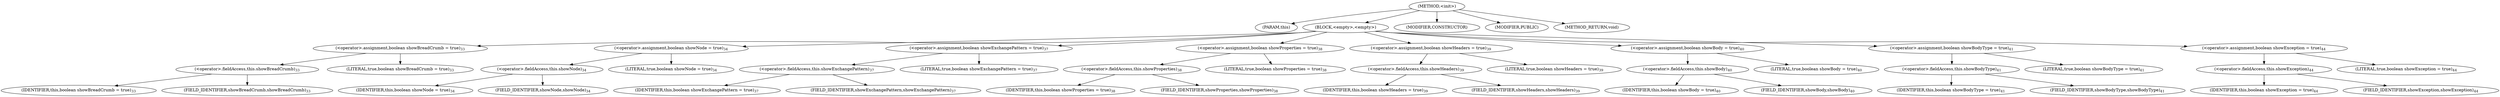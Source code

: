 digraph "&lt;init&gt;" {  
"872" [label = <(METHOD,&lt;init&gt;)> ]
"873" [label = <(PARAM,this)> ]
"874" [label = <(BLOCK,&lt;empty&gt;,&lt;empty&gt;)> ]
"875" [label = <(&lt;operator&gt;.assignment,boolean showBreadCrumb = true)<SUB>33</SUB>> ]
"876" [label = <(&lt;operator&gt;.fieldAccess,this.showBreadCrumb)<SUB>33</SUB>> ]
"877" [label = <(IDENTIFIER,this,boolean showBreadCrumb = true)<SUB>33</SUB>> ]
"878" [label = <(FIELD_IDENTIFIER,showBreadCrumb,showBreadCrumb)<SUB>33</SUB>> ]
"879" [label = <(LITERAL,true,boolean showBreadCrumb = true)<SUB>33</SUB>> ]
"880" [label = <(&lt;operator&gt;.assignment,boolean showNode = true)<SUB>34</SUB>> ]
"881" [label = <(&lt;operator&gt;.fieldAccess,this.showNode)<SUB>34</SUB>> ]
"882" [label = <(IDENTIFIER,this,boolean showNode = true)<SUB>34</SUB>> ]
"883" [label = <(FIELD_IDENTIFIER,showNode,showNode)<SUB>34</SUB>> ]
"884" [label = <(LITERAL,true,boolean showNode = true)<SUB>34</SUB>> ]
"885" [label = <(&lt;operator&gt;.assignment,boolean showExchangePattern = true)<SUB>37</SUB>> ]
"886" [label = <(&lt;operator&gt;.fieldAccess,this.showExchangePattern)<SUB>37</SUB>> ]
"887" [label = <(IDENTIFIER,this,boolean showExchangePattern = true)<SUB>37</SUB>> ]
"888" [label = <(FIELD_IDENTIFIER,showExchangePattern,showExchangePattern)<SUB>37</SUB>> ]
"889" [label = <(LITERAL,true,boolean showExchangePattern = true)<SUB>37</SUB>> ]
"890" [label = <(&lt;operator&gt;.assignment,boolean showProperties = true)<SUB>38</SUB>> ]
"891" [label = <(&lt;operator&gt;.fieldAccess,this.showProperties)<SUB>38</SUB>> ]
"892" [label = <(IDENTIFIER,this,boolean showProperties = true)<SUB>38</SUB>> ]
"893" [label = <(FIELD_IDENTIFIER,showProperties,showProperties)<SUB>38</SUB>> ]
"894" [label = <(LITERAL,true,boolean showProperties = true)<SUB>38</SUB>> ]
"895" [label = <(&lt;operator&gt;.assignment,boolean showHeaders = true)<SUB>39</SUB>> ]
"896" [label = <(&lt;operator&gt;.fieldAccess,this.showHeaders)<SUB>39</SUB>> ]
"897" [label = <(IDENTIFIER,this,boolean showHeaders = true)<SUB>39</SUB>> ]
"898" [label = <(FIELD_IDENTIFIER,showHeaders,showHeaders)<SUB>39</SUB>> ]
"899" [label = <(LITERAL,true,boolean showHeaders = true)<SUB>39</SUB>> ]
"900" [label = <(&lt;operator&gt;.assignment,boolean showBody = true)<SUB>40</SUB>> ]
"901" [label = <(&lt;operator&gt;.fieldAccess,this.showBody)<SUB>40</SUB>> ]
"902" [label = <(IDENTIFIER,this,boolean showBody = true)<SUB>40</SUB>> ]
"903" [label = <(FIELD_IDENTIFIER,showBody,showBody)<SUB>40</SUB>> ]
"904" [label = <(LITERAL,true,boolean showBody = true)<SUB>40</SUB>> ]
"905" [label = <(&lt;operator&gt;.assignment,boolean showBodyType = true)<SUB>41</SUB>> ]
"906" [label = <(&lt;operator&gt;.fieldAccess,this.showBodyType)<SUB>41</SUB>> ]
"907" [label = <(IDENTIFIER,this,boolean showBodyType = true)<SUB>41</SUB>> ]
"908" [label = <(FIELD_IDENTIFIER,showBodyType,showBodyType)<SUB>41</SUB>> ]
"909" [label = <(LITERAL,true,boolean showBodyType = true)<SUB>41</SUB>> ]
"910" [label = <(&lt;operator&gt;.assignment,boolean showException = true)<SUB>44</SUB>> ]
"911" [label = <(&lt;operator&gt;.fieldAccess,this.showException)<SUB>44</SUB>> ]
"912" [label = <(IDENTIFIER,this,boolean showException = true)<SUB>44</SUB>> ]
"913" [label = <(FIELD_IDENTIFIER,showException,showException)<SUB>44</SUB>> ]
"914" [label = <(LITERAL,true,boolean showException = true)<SUB>44</SUB>> ]
"915" [label = <(MODIFIER,CONSTRUCTOR)> ]
"916" [label = <(MODIFIER,PUBLIC)> ]
"917" [label = <(METHOD_RETURN,void)> ]
  "872" -> "873" 
  "872" -> "874" 
  "872" -> "915" 
  "872" -> "916" 
  "872" -> "917" 
  "874" -> "875" 
  "874" -> "880" 
  "874" -> "885" 
  "874" -> "890" 
  "874" -> "895" 
  "874" -> "900" 
  "874" -> "905" 
  "874" -> "910" 
  "875" -> "876" 
  "875" -> "879" 
  "876" -> "877" 
  "876" -> "878" 
  "880" -> "881" 
  "880" -> "884" 
  "881" -> "882" 
  "881" -> "883" 
  "885" -> "886" 
  "885" -> "889" 
  "886" -> "887" 
  "886" -> "888" 
  "890" -> "891" 
  "890" -> "894" 
  "891" -> "892" 
  "891" -> "893" 
  "895" -> "896" 
  "895" -> "899" 
  "896" -> "897" 
  "896" -> "898" 
  "900" -> "901" 
  "900" -> "904" 
  "901" -> "902" 
  "901" -> "903" 
  "905" -> "906" 
  "905" -> "909" 
  "906" -> "907" 
  "906" -> "908" 
  "910" -> "911" 
  "910" -> "914" 
  "911" -> "912" 
  "911" -> "913" 
}
